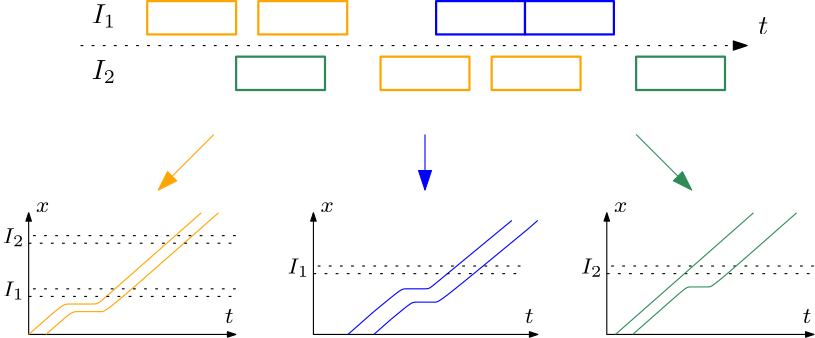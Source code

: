 <?xml version="1.0"?>
<!DOCTYPE ipe SYSTEM "ipe.dtd">
<ipe version="70218" creator="Ipe 7.2.24">
<info created="D:20241205202152" modified="D:20241206172637"/>
<ipestyle name="basic">
<symbol name="arrow/arc(spx)">
<path stroke="sym-stroke" fill="sym-stroke" pen="sym-pen">
0 0 m
-1 0.333 l
-1 -0.333 l
h
</path>
</symbol>
<symbol name="arrow/farc(spx)">
<path stroke="sym-stroke" fill="white" pen="sym-pen">
0 0 m
-1 0.333 l
-1 -0.333 l
h
</path>
</symbol>
<symbol name="arrow/ptarc(spx)">
<path stroke="sym-stroke" fill="sym-stroke" pen="sym-pen">
0 0 m
-1 0.333 l
-0.8 0 l
-1 -0.333 l
h
</path>
</symbol>
<symbol name="arrow/fptarc(spx)">
<path stroke="sym-stroke" fill="white" pen="sym-pen">
0 0 m
-1 0.333 l
-0.8 0 l
-1 -0.333 l
h
</path>
</symbol>
<symbol name="mark/circle(sx)" transformations="translations">
<path fill="sym-stroke">
0.6 0 0 0.6 0 0 e
0.4 0 0 0.4 0 0 e
</path>
</symbol>
<symbol name="mark/disk(sx)" transformations="translations">
<path fill="sym-stroke">
0.6 0 0 0.6 0 0 e
</path>
</symbol>
<symbol name="mark/fdisk(sfx)" transformations="translations">
<group>
<path fill="sym-fill">
0.5 0 0 0.5 0 0 e
</path>
<path fill="sym-stroke" fillrule="eofill">
0.6 0 0 0.6 0 0 e
0.4 0 0 0.4 0 0 e
</path>
</group>
</symbol>
<symbol name="mark/box(sx)" transformations="translations">
<path fill="sym-stroke" fillrule="eofill">
-0.6 -0.6 m
0.6 -0.6 l
0.6 0.6 l
-0.6 0.6 l
h
-0.4 -0.4 m
0.4 -0.4 l
0.4 0.4 l
-0.4 0.4 l
h
</path>
</symbol>
<symbol name="mark/square(sx)" transformations="translations">
<path fill="sym-stroke">
-0.6 -0.6 m
0.6 -0.6 l
0.6 0.6 l
-0.6 0.6 l
h
</path>
</symbol>
<symbol name="mark/fsquare(sfx)" transformations="translations">
<group>
<path fill="sym-fill">
-0.5 -0.5 m
0.5 -0.5 l
0.5 0.5 l
-0.5 0.5 l
h
</path>
<path fill="sym-stroke" fillrule="eofill">
-0.6 -0.6 m
0.6 -0.6 l
0.6 0.6 l
-0.6 0.6 l
h
-0.4 -0.4 m
0.4 -0.4 l
0.4 0.4 l
-0.4 0.4 l
h
</path>
</group>
</symbol>
<symbol name="mark/cross(sx)" transformations="translations">
<group>
<path fill="sym-stroke">
-0.43 -0.57 m
0.57 0.43 l
0.43 0.57 l
-0.57 -0.43 l
h
</path>
<path fill="sym-stroke">
-0.43 0.57 m
0.57 -0.43 l
0.43 -0.57 l
-0.57 0.43 l
h
</path>
</group>
</symbol>
<symbol name="arrow/fnormal(spx)">
<path stroke="sym-stroke" fill="white" pen="sym-pen">
0 0 m
-1 0.333 l
-1 -0.333 l
h
</path>
</symbol>
<symbol name="arrow/pointed(spx)">
<path stroke="sym-stroke" fill="sym-stroke" pen="sym-pen">
0 0 m
-1 0.333 l
-0.8 0 l
-1 -0.333 l
h
</path>
</symbol>
<symbol name="arrow/fpointed(spx)">
<path stroke="sym-stroke" fill="white" pen="sym-pen">
0 0 m
-1 0.333 l
-0.8 0 l
-1 -0.333 l
h
</path>
</symbol>
<symbol name="arrow/linear(spx)">
<path stroke="sym-stroke" pen="sym-pen">
-1 0.333 m
0 0 l
-1 -0.333 l
</path>
</symbol>
<symbol name="arrow/fdouble(spx)">
<path stroke="sym-stroke" fill="white" pen="sym-pen">
0 0 m
-1 0.333 l
-1 -0.333 l
h
-1 0 m
-2 0.333 l
-2 -0.333 l
h
</path>
</symbol>
<symbol name="arrow/double(spx)">
<path stroke="sym-stroke" fill="sym-stroke" pen="sym-pen">
0 0 m
-1 0.333 l
-1 -0.333 l
h
-1 0 m
-2 0.333 l
-2 -0.333 l
h
</path>
</symbol>
<symbol name="arrow/mid-normal(spx)">
<path stroke="sym-stroke" fill="sym-stroke" pen="sym-pen">
0.5 0 m
-0.5 0.333 l
-0.5 -0.333 l
h
</path>
</symbol>
<symbol name="arrow/mid-fnormal(spx)">
<path stroke="sym-stroke" fill="white" pen="sym-pen">
0.5 0 m
-0.5 0.333 l
-0.5 -0.333 l
h
</path>
</symbol>
<symbol name="arrow/mid-pointed(spx)">
<path stroke="sym-stroke" fill="sym-stroke" pen="sym-pen">
0.5 0 m
-0.5 0.333 l
-0.3 0 l
-0.5 -0.333 l
h
</path>
</symbol>
<symbol name="arrow/mid-fpointed(spx)">
<path stroke="sym-stroke" fill="white" pen="sym-pen">
0.5 0 m
-0.5 0.333 l
-0.3 0 l
-0.5 -0.333 l
h
</path>
</symbol>
<symbol name="arrow/mid-double(spx)">
<path stroke="sym-stroke" fill="sym-stroke" pen="sym-pen">
1 0 m
0 0.333 l
0 -0.333 l
h
0 0 m
-1 0.333 l
-1 -0.333 l
h
</path>
</symbol>
<symbol name="arrow/mid-fdouble(spx)">
<path stroke="sym-stroke" fill="white" pen="sym-pen">
1 0 m
0 0.333 l
0 -0.333 l
h
0 0 m
-1 0.333 l
-1 -0.333 l
h
</path>
</symbol>
<anglesize name="22.5 deg" value="22.5"/>
<anglesize name="30 deg" value="30"/>
<anglesize name="45 deg" value="45"/>
<anglesize name="60 deg" value="60"/>
<anglesize name="90 deg" value="90"/>
<arrowsize name="large" value="10"/>
<arrowsize name="small" value="5"/>
<arrowsize name="tiny" value="3"/>
<color name="blue" value="0 0 1"/>
<color name="brown" value="0.647 0.165 0.165"/>
<color name="darkblue" value="0 0 0.545"/>
<color name="darkcyan" value="0 0.545 0.545"/>
<color name="darkgray" value="0.663"/>
<color name="darkgreen" value="0 0.392 0"/>
<color name="darkmagenta" value="0.545 0 0.545"/>
<color name="darkorange" value="1 0.549 0"/>
<color name="darkred" value="0.545 0 0"/>
<color name="gold" value="1 0.843 0"/>
<color name="gray" value="0.745"/>
<color name="green" value="0 1 0"/>
<color name="lightblue" value="0.678 0.847 0.902"/>
<color name="lightcyan" value="0.878 1 1"/>
<color name="lightgray" value="0.827"/>
<color name="lightgreen" value="0.565 0.933 0.565"/>
<color name="lightyellow" value="1 1 0.878"/>
<color name="navy" value="0 0 0.502"/>
<color name="orange" value="1 0.647 0"/>
<color name="pink" value="1 0.753 0.796"/>
<color name="purple" value="0.627 0.125 0.941"/>
<color name="red" value="1 0 0"/>
<color name="seagreen" value="0.18 0.545 0.341"/>
<color name="turquoise" value="0.251 0.878 0.816"/>
<color name="violet" value="0.933 0.51 0.933"/>
<color name="yellow" value="1 1 0"/>
<dashstyle name="dash dot dotted" value="[4 2 1 2 1 2] 0"/>
<dashstyle name="dash dotted" value="[4 2 1 2] 0"/>
<dashstyle name="dashed" value="[4] 0"/>
<dashstyle name="dotted" value="[1 3] 0"/>
<gridsize name="10 pts (~3.5 mm)" value="10"/>
<gridsize name="14 pts (~5 mm)" value="14"/>
<gridsize name="16 pts (~6 mm)" value="16"/>
<gridsize name="20 pts (~7 mm)" value="20"/>
<gridsize name="28 pts (~10 mm)" value="28"/>
<gridsize name="32 pts (~12 mm)" value="32"/>
<gridsize name="4 pts" value="4"/>
<gridsize name="56 pts (~20 mm)" value="56"/>
<gridsize name="8 pts (~3 mm)" value="8"/>
<opacity name="10%" value="0.1"/>
<opacity name="30%" value="0.3"/>
<opacity name="50%" value="0.5"/>
<opacity name="75%" value="0.75"/>
<pen name="fat" value="1.2"/>
<pen name="heavier" value="0.8"/>
<pen name="ultrafat" value="2"/>
<symbolsize name="large" value="5"/>
<symbolsize name="small" value="2"/>
<symbolsize name="tiny" value="1.1"/>
<textsize name="Huge" value="\Huge"/>
<textsize name="LARGE" value="\LARGE"/>
<textsize name="Large" value="\Large"/>
<textsize name="footnote" value="\footnotesize"/>
<textsize name="huge" value="\huge"/>
<textsize name="large" value="\large"/>
<textsize name="small" value="\small"/>
<textsize name="tiny" value="\tiny"/>
<textstyle name="center" begin="\begin{center}" end="\end{center}"/>
<textstyle name="item" begin="\begin{itemize}\item{}" end="\end{itemize}"/>
<textstyle name="itemize" begin="\begin{itemize}" end="\end{itemize}"/>
<tiling name="falling" angle="-60" step="4" width="1"/>
<tiling name="rising" angle="30" step="4" width="1"/>
</ipestyle>
<page>
<layer name="alpha"/>
<view layers="alpha" active="alpha"/>
<path layer="alpha" matrix="1 0 0 0.75 -4 56" stroke="orange" fill="1" pen="0.8">
192 704 m
192 688 l
224 688 l
224 704 l
h
</path>
<path matrix="1 0 0 0.75 -4 56" stroke="orange" fill="1" pen="0.8">
232 704 m
232 688 l
264 688 l
264 704 l
h
</path>
<path matrix="1 0 0 0.75 -4 56" stroke="blue" fill="1" pen="0.8">
296 704 m
296 688 l
328 688 l
328 704 l
h
</path>
<path matrix="1 0 0 0.75 -4 56" stroke="blue" fill="1" pen="0.8">
328 704 m
328 688 l
360 688 l
360 704 l
h
</path>
<path matrix="1 0 0 0.75 -24 60" stroke="orange" fill="1" pen="0.8">
296 672 m
296 656 l
328 656 l
328 672 l
h
</path>
<path matrix="1 0 0 0.75 -24 60" stroke="orange" fill="1" pen="0.8">
336 672 m
336 656 l
368 656 l
368 672 l
h
</path>
<text matrix="1 0 0 1 12 -120" transformations="translations" pos="156 696" stroke="black" type="label" width="8.849" height="6.812" depth="1.49" valign="baseline" style="math">I_1</text>
<text matrix="1 0 0 1 8 -120" transformations="translations" pos="160 676" stroke="black" type="label" width="8.849" height="6.812" depth="1.49" valign="baseline" style="math">I_2</text>
<path matrix="1 0 0 1 0 -116" stroke="seagreen" fill="1" pen="0.8">
220 680 m
220 668 l
252 668 l
252 680 l
h
</path>
<path matrix="1 0 0 1 144 -116" stroke="seagreen" fill="1" pen="0.8">
220 680 m
220 668 l
252 668 l
252 680 l
h
</path>
<path matrix="1 0 0 1 0 -116" stroke="black" dash="dotted" arrow="normal/small">
164 684 m
404 684 l
</path>
<path matrix="0.776596 0 0 0.684211 58.3404 80.842" stroke="black" arrow="normal/tiny" rarrow="normal/tiny">
112 624 m
112 560 l
208 560 l
</path>
<path matrix="0.776596 0 0 0.684211 58.3404 80.842" stroke="orange">
112 560 m
128 576
128 576
144 576
144 576
160 592
192 624 c
</path>
<path matrix="0.776596 0 0 0.684211 58.3404 80.842" stroke="orange">
120 560 m
132 572
132 572
148 572
148 572
200 624 c
</path>
<path matrix="0.776596 0 0 0.684211 58.3404 80.842" stroke="black" dash="dotted">
112 580 m
208 580 l
</path>
<path matrix="0.776596 0 0 0.684211 58.3404 80.842" stroke="black" dash="dotted">
208 584 m
112 584 l
</path>
<text matrix="0.776596 0 0 0.684211 55.234 80.842" transformations="translations" pos="104 580" stroke="black" type="label" width="7.823" height="5.453" depth="1.1" valign="baseline" size="footnote" style="math">I_1</text>
<path matrix="0.776596 0 0 0.684211 58.3404 100" stroke="black" dash="dotted">
112 580 m
208 580 l
</path>
<path matrix="0.776596 0 0 0.684211 58.3404 100" stroke="black" dash="dotted">
208 584 m
112 584 l
</path>
<text matrix="0.776596 0 0 0.684211 55.234 100" transformations="translations" pos="104 580" stroke="black" type="label" width="7.823" height="5.453" depth="1.1" valign="baseline" size="footnote" style="math">I_2</text>
<path matrix="0.841312 0 0 0.684211 153.603 80.842" stroke="black" arrow="normal/tiny" rarrow="normal/tiny">
112 624 m
112 560 l
208 560 l
</path>
<path matrix="0.621277 0 0 0.513158 199.991 184.842" stroke="blue">
112 560 m
128 576
128 576
144 576
144 576
160 592
192 624 c
</path>
<path matrix="0.621277 0 0 0.513158 201.234 182.105" stroke="blue">
120 560 m
132 572
132 572
148 572
148 572
200 624 c
</path>
<path matrix="0.776596 0 0 0.684211 160.851 89.053" stroke="black" dash="dotted">
112 580 m
208 580 l
</path>
<path matrix="0.776596 0 0 0.684211 160.851 89.053" stroke="black" dash="dotted">
208 584 m
112 584 l
</path>
<text matrix="0.776596 0 0 0.684211 157.745 89.053" transformations="translations" pos="104 580" stroke="black" type="label" width="7.823" height="5.453" depth="1.1" valign="baseline" size="footnote" style="math">I_1</text>
<path matrix="0.776596 0 0 0.684211 58.3404 80.842" stroke="blue">
272 572 m
260 560 l
</path>
<path matrix="0.776596 0 0 0.684211 266.468 80.842" stroke="black" arrow="normal/tiny" rarrow="normal/tiny">
112 624 m
112 560 l
208 560 l
</path>
<path matrix="0.776596 0 0 0.684211 266.468 89.053" stroke="black" dash="dotted">
112 580 m
208 580 l
</path>
<path matrix="0.776596 0 0 0.684211 266.468 89.053" stroke="black" dash="dotted">
208 584 m
112 584 l
</path>
<text matrix="0.776596 0 0 0.684211 263.362 89.053" transformations="translations" pos="104 580" stroke="black" type="label" width="7.823" height="5.453" depth="1.1" valign="baseline" size="footnote" style="math">I_2</text>
<path matrix="0.690307 0 0 0.608187 91.4752 123.415" stroke="seagreen">
384 560 m
456 632 l
</path>
<path matrix="0.582447 0 0 0.513158 305.298 187.579" stroke="seagreen">
120 560 m
132 572
132 572
148 572
148 572
200 624 c
</path>
<path matrix="0.776596 0 0 0.684211 58.3404 80.842" stroke="seagreen">
408 576 m
392 560 l
</path>
<path matrix="0.776596 0 0 0.684211 58.3404 80.842" stroke="blue">
280 568 m
272 560 l
</path>
<path matrix="0.776596 0 0 0.684211 58.3404 80.842" stroke="blue">
344 616 m
348 620 l
</path>
<path matrix="1 0 0 0.555556 8 173.778" stroke="orange" arrow="normal/normal">
204 652 m
184 616 l
</path>
<path matrix="1 0 0 0.5 0 208" stroke="blue" arrow="normal/normal">
288 656 m
288 616 l
</path>
<path matrix="-0.528302 -0.471698 0.849057 -0.293501 -61.8113 803.589" stroke="seagreen" rarrow="normal/normal">
204 652 m
184 616 l
</path>
<text matrix="1 0 0 1 4 8" transformations="translations" pos="212 460" stroke="black" type="label" width="3.058" height="4.902" depth="0" valign="baseline" size="footnote" style="math">t</text>
<text matrix="1 0 0 1 112 8" transformations="translations" pos="212 460" stroke="black" type="label" width="3.058" height="4.902" depth="0" valign="baseline" size="footnote" style="math">t</text>
<text matrix="1 0 0 1 212 8" transformations="translations" pos="212 460" stroke="black" type="label" width="3.058" height="4.902" depth="0" valign="baseline" size="footnote" style="math">t</text>
<text matrix="1 0 0 1 4 -4" transformations="translations" pos="144 512" stroke="black" type="label" width="4.767" height="3.432" depth="0" valign="baseline" size="footnote" style="math">x</text>
<text matrix="1 0 0 1 106.341 -4.03457" transformations="translations" pos="144 512" stroke="black" type="label" width="4.767" height="3.432" depth="0" valign="baseline" size="footnote" style="math">x</text>
<text matrix="1 0 0 1 212 -4" transformations="translations" pos="144 512" stroke="black" type="label" width="4.767" height="3.432" depth="0" valign="baseline" size="footnote" style="math">x</text>
<text matrix="1 0 0 1 -8 12" transformations="translations" pos="416 560" stroke="black" type="label" width="3.598" height="6.128" depth="0" valign="baseline" style="math">t</text>
</page>
</ipe>

